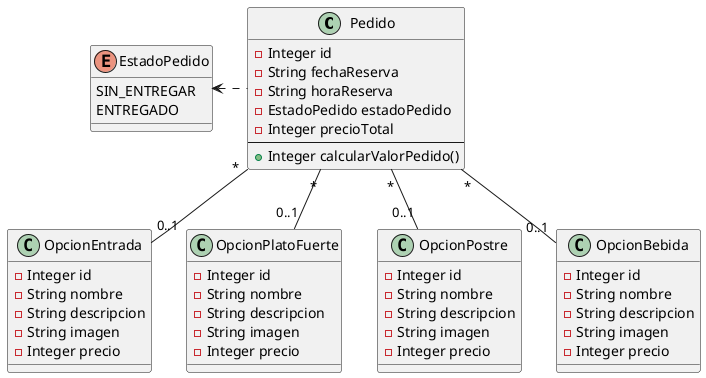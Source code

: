 @startuml "Diagrama de Clases"

class Pedido {
    - Integer id
    - String fechaReserva
    - String horaReserva
    - EstadoPedido estadoPedido
    - Integer precioTotal 
    --
    + Integer calcularValorPedido()
}
class OpcionEntrada{
    - Integer id
    - String nombre
    - String descripcion
    - String imagen
    - Integer precio
}
class OpcionPlatoFuerte{
    - Integer id
    - String nombre
    - String descripcion
    - String imagen
    - Integer precio
}
class OpcionPostre{
    - Integer id
    - String nombre
    - String descripcion
    - String imagen
    - Integer precio
}
class OpcionBebida{
    - Integer id
    - String nombre
    - String descripcion
    - String imagen
    - Integer precio
}

enum EstadoPedido{
    SIN_ENTREGAR
    ENTREGADO
}

Pedido "*" -- "0..1" OpcionEntrada
Pedido "*" -- "0..1" OpcionPlatoFuerte
Pedido "*" -- "0..1" OpcionPostre
Pedido "*" -- "0..1" OpcionBebida
Pedido .left.> EstadoPedido

@enduml